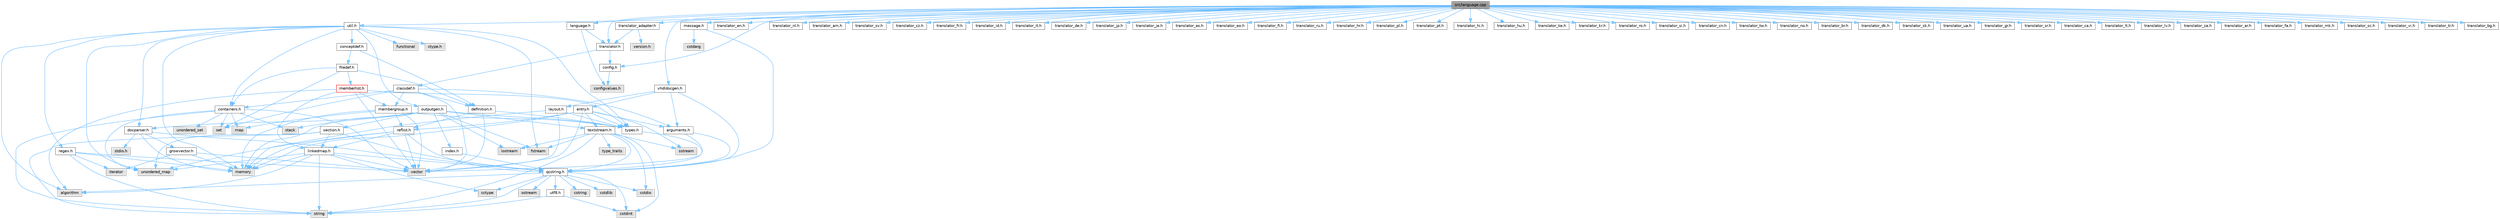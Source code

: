 digraph "src/language.cpp"
{
 // INTERACTIVE_SVG=YES
 // LATEX_PDF_SIZE
  bgcolor="transparent";
  edge [fontname=Helvetica,fontsize=10,labelfontname=Helvetica,labelfontsize=10];
  node [fontname=Helvetica,fontsize=10,shape=box,height=0.2,width=0.4];
  Node1 [label="src/language.cpp",height=0.2,width=0.4,color="gray40", fillcolor="grey60", style="filled", fontcolor="black",tooltip=" "];
  Node1 -> Node2 [color="steelblue1",style="solid"];
  Node2 [label="message.h",height=0.2,width=0.4,color="grey40", fillcolor="white", style="filled",URL="$d2/d0d/message_8h.html",tooltip=" "];
  Node2 -> Node3 [color="steelblue1",style="solid"];
  Node3 [label="cstdarg",height=0.2,width=0.4,color="grey60", fillcolor="#E0E0E0", style="filled",tooltip=" "];
  Node2 -> Node4 [color="steelblue1",style="solid"];
  Node4 [label="qcstring.h",height=0.2,width=0.4,color="grey40", fillcolor="white", style="filled",URL="$d7/d5c/qcstring_8h.html",tooltip=" "];
  Node4 -> Node5 [color="steelblue1",style="solid"];
  Node5 [label="string",height=0.2,width=0.4,color="grey60", fillcolor="#E0E0E0", style="filled",tooltip=" "];
  Node4 -> Node6 [color="steelblue1",style="solid"];
  Node6 [label="algorithm",height=0.2,width=0.4,color="grey60", fillcolor="#E0E0E0", style="filled",tooltip=" "];
  Node4 -> Node7 [color="steelblue1",style="solid"];
  Node7 [label="cctype",height=0.2,width=0.4,color="grey60", fillcolor="#E0E0E0", style="filled",tooltip=" "];
  Node4 -> Node8 [color="steelblue1",style="solid"];
  Node8 [label="cstring",height=0.2,width=0.4,color="grey60", fillcolor="#E0E0E0", style="filled",tooltip=" "];
  Node4 -> Node9 [color="steelblue1",style="solid"];
  Node9 [label="cstdio",height=0.2,width=0.4,color="grey60", fillcolor="#E0E0E0", style="filled",tooltip=" "];
  Node4 -> Node10 [color="steelblue1",style="solid"];
  Node10 [label="cstdlib",height=0.2,width=0.4,color="grey60", fillcolor="#E0E0E0", style="filled",tooltip=" "];
  Node4 -> Node11 [color="steelblue1",style="solid"];
  Node11 [label="cstdint",height=0.2,width=0.4,color="grey60", fillcolor="#E0E0E0", style="filled",tooltip=" "];
  Node4 -> Node12 [color="steelblue1",style="solid"];
  Node12 [label="ostream",height=0.2,width=0.4,color="grey60", fillcolor="#E0E0E0", style="filled",tooltip=" "];
  Node4 -> Node13 [color="steelblue1",style="solid"];
  Node13 [label="utf8.h",height=0.2,width=0.4,color="grey40", fillcolor="white", style="filled",URL="$db/d7c/utf8_8h.html",tooltip="Various UTF8 related helper functions."];
  Node13 -> Node11 [color="steelblue1",style="solid"];
  Node13 -> Node5 [color="steelblue1",style="solid"];
  Node1 -> Node14 [color="steelblue1",style="solid"];
  Node14 [label="config.h",height=0.2,width=0.4,color="grey40", fillcolor="white", style="filled",URL="$db/d16/config_8h.html",tooltip=" "];
  Node14 -> Node15 [color="steelblue1",style="solid"];
  Node15 [label="configvalues.h",height=0.2,width=0.4,color="grey60", fillcolor="#E0E0E0", style="filled",tooltip=" "];
  Node1 -> Node16 [color="steelblue1",style="solid"];
  Node16 [label="util.h",height=0.2,width=0.4,color="grey40", fillcolor="white", style="filled",URL="$d8/d3c/util_8h.html",tooltip="A bunch of utility functions."];
  Node16 -> Node17 [color="steelblue1",style="solid"];
  Node17 [label="memory",height=0.2,width=0.4,color="grey60", fillcolor="#E0E0E0", style="filled",tooltip=" "];
  Node16 -> Node18 [color="steelblue1",style="solid"];
  Node18 [label="unordered_map",height=0.2,width=0.4,color="grey60", fillcolor="#E0E0E0", style="filled",tooltip=" "];
  Node16 -> Node6 [color="steelblue1",style="solid"];
  Node16 -> Node19 [color="steelblue1",style="solid"];
  Node19 [label="functional",height=0.2,width=0.4,color="grey60", fillcolor="#E0E0E0", style="filled",tooltip=" "];
  Node16 -> Node20 [color="steelblue1",style="solid"];
  Node20 [label="fstream",height=0.2,width=0.4,color="grey60", fillcolor="#E0E0E0", style="filled",tooltip=" "];
  Node16 -> Node21 [color="steelblue1",style="solid"];
  Node21 [label="ctype.h",height=0.2,width=0.4,color="grey60", fillcolor="#E0E0E0", style="filled",tooltip=" "];
  Node16 -> Node22 [color="steelblue1",style="solid"];
  Node22 [label="types.h",height=0.2,width=0.4,color="grey40", fillcolor="white", style="filled",URL="$d9/d49/types_8h.html",tooltip="This file contains a number of basic enums and types."];
  Node22 -> Node4 [color="steelblue1",style="solid"];
  Node16 -> Node23 [color="steelblue1",style="solid"];
  Node23 [label="docparser.h",height=0.2,width=0.4,color="grey40", fillcolor="white", style="filled",URL="$de/d9c/docparser_8h.html",tooltip=" "];
  Node23 -> Node24 [color="steelblue1",style="solid"];
  Node24 [label="stdio.h",height=0.2,width=0.4,color="grey60", fillcolor="#E0E0E0", style="filled",tooltip=" "];
  Node23 -> Node17 [color="steelblue1",style="solid"];
  Node23 -> Node4 [color="steelblue1",style="solid"];
  Node23 -> Node25 [color="steelblue1",style="solid"];
  Node25 [label="growvector.h",height=0.2,width=0.4,color="grey40", fillcolor="white", style="filled",URL="$d7/d50/growvector_8h.html",tooltip=" "];
  Node25 -> Node26 [color="steelblue1",style="solid"];
  Node26 [label="vector",height=0.2,width=0.4,color="grey60", fillcolor="#E0E0E0", style="filled",tooltip=" "];
  Node25 -> Node17 [color="steelblue1",style="solid"];
  Node25 -> Node27 [color="steelblue1",style="solid"];
  Node27 [label="iterator",height=0.2,width=0.4,color="grey60", fillcolor="#E0E0E0", style="filled",tooltip=" "];
  Node16 -> Node28 [color="steelblue1",style="solid"];
  Node28 [label="containers.h",height=0.2,width=0.4,color="grey40", fillcolor="white", style="filled",URL="$d5/d75/containers_8h.html",tooltip=" "];
  Node28 -> Node26 [color="steelblue1",style="solid"];
  Node28 -> Node5 [color="steelblue1",style="solid"];
  Node28 -> Node29 [color="steelblue1",style="solid"];
  Node29 [label="set",height=0.2,width=0.4,color="grey60", fillcolor="#E0E0E0", style="filled",tooltip=" "];
  Node28 -> Node30 [color="steelblue1",style="solid"];
  Node30 [label="map",height=0.2,width=0.4,color="grey60", fillcolor="#E0E0E0", style="filled",tooltip=" "];
  Node28 -> Node31 [color="steelblue1",style="solid"];
  Node31 [label="unordered_set",height=0.2,width=0.4,color="grey60", fillcolor="#E0E0E0", style="filled",tooltip=" "];
  Node28 -> Node18 [color="steelblue1",style="solid"];
  Node28 -> Node32 [color="steelblue1",style="solid"];
  Node32 [label="stack",height=0.2,width=0.4,color="grey60", fillcolor="#E0E0E0", style="filled",tooltip=" "];
  Node16 -> Node33 [color="steelblue1",style="solid"];
  Node33 [label="outputgen.h",height=0.2,width=0.4,color="grey40", fillcolor="white", style="filled",URL="$df/d06/outputgen_8h.html",tooltip=" "];
  Node33 -> Node17 [color="steelblue1",style="solid"];
  Node33 -> Node32 [color="steelblue1",style="solid"];
  Node33 -> Node34 [color="steelblue1",style="solid"];
  Node34 [label="iostream",height=0.2,width=0.4,color="grey60", fillcolor="#E0E0E0", style="filled",tooltip=" "];
  Node33 -> Node20 [color="steelblue1",style="solid"];
  Node33 -> Node22 [color="steelblue1",style="solid"];
  Node33 -> Node35 [color="steelblue1",style="solid"];
  Node35 [label="index.h",height=0.2,width=0.4,color="grey40", fillcolor="white", style="filled",URL="$d1/db5/index_8h.html",tooltip=" "];
  Node35 -> Node4 [color="steelblue1",style="solid"];
  Node33 -> Node36 [color="steelblue1",style="solid"];
  Node36 [label="section.h",height=0.2,width=0.4,color="grey40", fillcolor="white", style="filled",URL="$d1/d2a/section_8h.html",tooltip=" "];
  Node36 -> Node5 [color="steelblue1",style="solid"];
  Node36 -> Node18 [color="steelblue1",style="solid"];
  Node36 -> Node4 [color="steelblue1",style="solid"];
  Node36 -> Node37 [color="steelblue1",style="solid"];
  Node37 [label="linkedmap.h",height=0.2,width=0.4,color="grey40", fillcolor="white", style="filled",URL="$da/de1/linkedmap_8h.html",tooltip=" "];
  Node37 -> Node18 [color="steelblue1",style="solid"];
  Node37 -> Node26 [color="steelblue1",style="solid"];
  Node37 -> Node17 [color="steelblue1",style="solid"];
  Node37 -> Node5 [color="steelblue1",style="solid"];
  Node37 -> Node6 [color="steelblue1",style="solid"];
  Node37 -> Node7 [color="steelblue1",style="solid"];
  Node37 -> Node4 [color="steelblue1",style="solid"];
  Node33 -> Node38 [color="steelblue1",style="solid"];
  Node38 [label="textstream.h",height=0.2,width=0.4,color="grey40", fillcolor="white", style="filled",URL="$d4/d7d/textstream_8h.html",tooltip=" "];
  Node38 -> Node5 [color="steelblue1",style="solid"];
  Node38 -> Node34 [color="steelblue1",style="solid"];
  Node38 -> Node39 [color="steelblue1",style="solid"];
  Node39 [label="sstream",height=0.2,width=0.4,color="grey60", fillcolor="#E0E0E0", style="filled",tooltip=" "];
  Node38 -> Node11 [color="steelblue1",style="solid"];
  Node38 -> Node9 [color="steelblue1",style="solid"];
  Node38 -> Node20 [color="steelblue1",style="solid"];
  Node38 -> Node40 [color="steelblue1",style="solid"];
  Node40 [label="type_traits",height=0.2,width=0.4,color="grey60", fillcolor="#E0E0E0", style="filled",tooltip=" "];
  Node38 -> Node4 [color="steelblue1",style="solid"];
  Node33 -> Node23 [color="steelblue1",style="solid"];
  Node16 -> Node41 [color="steelblue1",style="solid"];
  Node41 [label="regex.h",height=0.2,width=0.4,color="grey40", fillcolor="white", style="filled",URL="$d1/d21/regex_8h.html",tooltip=" "];
  Node41 -> Node17 [color="steelblue1",style="solid"];
  Node41 -> Node5 [color="steelblue1",style="solid"];
  Node41 -> Node26 [color="steelblue1",style="solid"];
  Node41 -> Node27 [color="steelblue1",style="solid"];
  Node16 -> Node42 [color="steelblue1",style="solid"];
  Node42 [label="conceptdef.h",height=0.2,width=0.4,color="grey40", fillcolor="white", style="filled",URL="$da/df1/conceptdef_8h.html",tooltip=" "];
  Node42 -> Node43 [color="steelblue1",style="solid"];
  Node43 [label="definition.h",height=0.2,width=0.4,color="grey40", fillcolor="white", style="filled",URL="$df/da1/definition_8h.html",tooltip=" "];
  Node43 -> Node26 [color="steelblue1",style="solid"];
  Node43 -> Node22 [color="steelblue1",style="solid"];
  Node43 -> Node44 [color="steelblue1",style="solid"];
  Node44 [label="reflist.h",height=0.2,width=0.4,color="grey40", fillcolor="white", style="filled",URL="$d1/d02/reflist_8h.html",tooltip=" "];
  Node44 -> Node26 [color="steelblue1",style="solid"];
  Node44 -> Node18 [color="steelblue1",style="solid"];
  Node44 -> Node17 [color="steelblue1",style="solid"];
  Node44 -> Node4 [color="steelblue1",style="solid"];
  Node44 -> Node37 [color="steelblue1",style="solid"];
  Node42 -> Node45 [color="steelblue1",style="solid"];
  Node45 [label="filedef.h",height=0.2,width=0.4,color="grey40", fillcolor="white", style="filled",URL="$d4/d3a/filedef_8h.html",tooltip=" "];
  Node45 -> Node29 [color="steelblue1",style="solid"];
  Node45 -> Node43 [color="steelblue1",style="solid"];
  Node45 -> Node46 [color="steelblue1",style="solid"];
  Node46 [label="memberlist.h",height=0.2,width=0.4,color="red", fillcolor="#FFF0F0", style="filled",URL="$dd/d78/memberlist_8h.html",tooltip=" "];
  Node46 -> Node26 [color="steelblue1",style="solid"];
  Node46 -> Node6 [color="steelblue1",style="solid"];
  Node46 -> Node37 [color="steelblue1",style="solid"];
  Node46 -> Node22 [color="steelblue1",style="solid"];
  Node46 -> Node51 [color="steelblue1",style="solid"];
  Node51 [label="membergroup.h",height=0.2,width=0.4,color="grey40", fillcolor="white", style="filled",URL="$d9/d11/membergroup_8h.html",tooltip=" "];
  Node51 -> Node26 [color="steelblue1",style="solid"];
  Node51 -> Node30 [color="steelblue1",style="solid"];
  Node51 -> Node17 [color="steelblue1",style="solid"];
  Node51 -> Node22 [color="steelblue1",style="solid"];
  Node51 -> Node44 [color="steelblue1",style="solid"];
  Node45 -> Node28 [color="steelblue1",style="solid"];
  Node1 -> Node52 [color="steelblue1",style="solid"];
  Node52 [label="language.h",height=0.2,width=0.4,color="grey40", fillcolor="white", style="filled",URL="$d8/dce/language_8h.html",tooltip=" "];
  Node52 -> Node53 [color="steelblue1",style="solid"];
  Node53 [label="translator.h",height=0.2,width=0.4,color="grey40", fillcolor="white", style="filled",URL="$d9/df1/translator_8h.html",tooltip=" "];
  Node53 -> Node50 [color="steelblue1",style="solid"];
  Node50 [label="classdef.h",height=0.2,width=0.4,color="grey40", fillcolor="white", style="filled",URL="$d1/da6/classdef_8h.html",tooltip=" "];
  Node50 -> Node26 [color="steelblue1",style="solid"];
  Node50 -> Node29 [color="steelblue1",style="solid"];
  Node50 -> Node28 [color="steelblue1",style="solid"];
  Node50 -> Node43 [color="steelblue1",style="solid"];
  Node50 -> Node49 [color="steelblue1",style="solid"];
  Node49 [label="arguments.h",height=0.2,width=0.4,color="grey40", fillcolor="white", style="filled",URL="$df/d9b/arguments_8h.html",tooltip=" "];
  Node49 -> Node26 [color="steelblue1",style="solid"];
  Node49 -> Node4 [color="steelblue1",style="solid"];
  Node50 -> Node51 [color="steelblue1",style="solid"];
  Node53 -> Node14 [color="steelblue1",style="solid"];
  Node52 -> Node15 [color="steelblue1",style="solid"];
  Node1 -> Node54 [color="steelblue1",style="solid"];
  Node54 [label="vhdldocgen.h",height=0.2,width=0.4,color="grey40", fillcolor="white", style="filled",URL="$dd/dec/vhdldocgen_8h.html",tooltip=" "];
  Node54 -> Node4 [color="steelblue1",style="solid"];
  Node54 -> Node55 [color="steelblue1",style="solid"];
  Node55 [label="layout.h",height=0.2,width=0.4,color="grey40", fillcolor="white", style="filled",URL="$db/d51/layout_8h.html",tooltip=" "];
  Node55 -> Node17 [color="steelblue1",style="solid"];
  Node55 -> Node26 [color="steelblue1",style="solid"];
  Node55 -> Node22 [color="steelblue1",style="solid"];
  Node54 -> Node49 [color="steelblue1",style="solid"];
  Node54 -> Node56 [color="steelblue1",style="solid"];
  Node56 [label="entry.h",height=0.2,width=0.4,color="grey40", fillcolor="white", style="filled",URL="$d1/dc6/entry_8h.html",tooltip=" "];
  Node56 -> Node26 [color="steelblue1",style="solid"];
  Node56 -> Node17 [color="steelblue1",style="solid"];
  Node56 -> Node39 [color="steelblue1",style="solid"];
  Node56 -> Node22 [color="steelblue1",style="solid"];
  Node56 -> Node49 [color="steelblue1",style="solid"];
  Node56 -> Node44 [color="steelblue1",style="solid"];
  Node56 -> Node38 [color="steelblue1",style="solid"];
  Node1 -> Node53 [color="steelblue1",style="solid"];
  Node1 -> Node57 [color="steelblue1",style="solid"];
  Node57 [label="translator_en.h",height=0.2,width=0.4,color="grey40", fillcolor="white", style="filled",URL="$da/d46/translator__en_8h.html",tooltip=" "];
  Node1 -> Node58 [color="steelblue1",style="solid"];
  Node58 [label="translator_adapter.h",height=0.2,width=0.4,color="grey40", fillcolor="white", style="filled",URL="$da/de6/translator__adapter_8h.html",tooltip=" "];
  Node58 -> Node59 [color="steelblue1",style="solid"];
  Node59 [label="version.h",height=0.2,width=0.4,color="grey60", fillcolor="#E0E0E0", style="filled",tooltip=" "];
  Node58 -> Node53 [color="steelblue1",style="solid"];
  Node1 -> Node60 [color="steelblue1",style="solid"];
  Node60 [label="translator_nl.h",height=0.2,width=0.4,color="grey40", fillcolor="white", style="filled",URL="$da/db1/translator__nl_8h.html",tooltip=" "];
  Node1 -> Node61 [color="steelblue1",style="solid"];
  Node61 [label="translator_am.h",height=0.2,width=0.4,color="grey40", fillcolor="white", style="filled",URL="$d8/d0a/translator__am_8h.html",tooltip=" "];
  Node1 -> Node62 [color="steelblue1",style="solid"];
  Node62 [label="translator_sv.h",height=0.2,width=0.4,color="grey40", fillcolor="white", style="filled",URL="$d5/d54/translator__sv_8h.html",tooltip=" "];
  Node1 -> Node63 [color="steelblue1",style="solid"];
  Node63 [label="translator_cz.h",height=0.2,width=0.4,color="grey40", fillcolor="white", style="filled",URL="$d6/dfb/translator__cz_8h.html",tooltip=" "];
  Node1 -> Node64 [color="steelblue1",style="solid"];
  Node64 [label="translator_fr.h",height=0.2,width=0.4,color="grey40", fillcolor="white", style="filled",URL="$dd/d48/translator__fr_8h.html",tooltip=" "];
  Node1 -> Node65 [color="steelblue1",style="solid"];
  Node65 [label="translator_id.h",height=0.2,width=0.4,color="grey40", fillcolor="white", style="filled",URL="$d7/dce/translator__id_8h.html",tooltip=" "];
  Node1 -> Node66 [color="steelblue1",style="solid"];
  Node66 [label="translator_it.h",height=0.2,width=0.4,color="grey40", fillcolor="white", style="filled",URL="$da/d36/translator__it_8h.html",tooltip=" "];
  Node1 -> Node67 [color="steelblue1",style="solid"];
  Node67 [label="translator_de.h",height=0.2,width=0.4,color="grey40", fillcolor="white", style="filled",URL="$d3/d9b/translator__de_8h.html",tooltip=" "];
  Node1 -> Node68 [color="steelblue1",style="solid"];
  Node68 [label="translator_jp.h",height=0.2,width=0.4,color="grey40", fillcolor="white", style="filled",URL="$d4/d84/translator__jp_8h.html",tooltip=" "];
  Node1 -> Node69 [color="steelblue1",style="solid"];
  Node69 [label="translator_je.h",height=0.2,width=0.4,color="grey40", fillcolor="white", style="filled",URL="$d1/dc5/translator__je_8h.html",tooltip=" "];
  Node1 -> Node70 [color="steelblue1",style="solid"];
  Node70 [label="translator_es.h",height=0.2,width=0.4,color="grey40", fillcolor="white", style="filled",URL="$dd/dc2/translator__es_8h.html",tooltip=" "];
  Node1 -> Node71 [color="steelblue1",style="solid"];
  Node71 [label="translator_eo.h",height=0.2,width=0.4,color="grey40", fillcolor="white", style="filled",URL="$d6/d89/translator__eo_8h.html",tooltip=" "];
  Node1 -> Node72 [color="steelblue1",style="solid"];
  Node72 [label="translator_fi.h",height=0.2,width=0.4,color="grey40", fillcolor="white", style="filled",URL="$db/d17/translator__fi_8h.html",tooltip=" "];
  Node1 -> Node73 [color="steelblue1",style="solid"];
  Node73 [label="translator_ru.h",height=0.2,width=0.4,color="grey40", fillcolor="white", style="filled",URL="$dd/de5/translator__ru_8h.html",tooltip=" "];
  Node1 -> Node74 [color="steelblue1",style="solid"];
  Node74 [label="translator_hr.h",height=0.2,width=0.4,color="grey40", fillcolor="white", style="filled",URL="$d0/d17/translator__hr_8h.html",tooltip=" "];
  Node1 -> Node75 [color="steelblue1",style="solid"];
  Node75 [label="translator_pl.h",height=0.2,width=0.4,color="grey40", fillcolor="white", style="filled",URL="$de/d6a/translator__pl_8h.html",tooltip=" "];
  Node1 -> Node76 [color="steelblue1",style="solid"];
  Node76 [label="translator_pt.h",height=0.2,width=0.4,color="grey40", fillcolor="white", style="filled",URL="$df/dfd/translator__pt_8h.html",tooltip=" "];
  Node1 -> Node77 [color="steelblue1",style="solid"];
  Node77 [label="translator_hi.h",height=0.2,width=0.4,color="grey40", fillcolor="white", style="filled",URL="$d7/dc2/translator__hi_8h.html",tooltip=" "];
  Node1 -> Node78 [color="steelblue1",style="solid"];
  Node78 [label="translator_hu.h",height=0.2,width=0.4,color="grey40", fillcolor="white", style="filled",URL="$d8/d34/translator__hu_8h.html",tooltip=" "];
  Node1 -> Node79 [color="steelblue1",style="solid"];
  Node79 [label="translator_ke.h",height=0.2,width=0.4,color="grey40", fillcolor="white", style="filled",URL="$d1/d55/translator__ke_8h.html",tooltip=" "];
  Node1 -> Node80 [color="steelblue1",style="solid"];
  Node80 [label="translator_kr.h",height=0.2,width=0.4,color="grey40", fillcolor="white", style="filled",URL="$d6/d67/translator__kr_8h.html",tooltip=" "];
  Node1 -> Node81 [color="steelblue1",style="solid"];
  Node81 [label="translator_ro.h",height=0.2,width=0.4,color="grey40", fillcolor="white", style="filled",URL="$df/d0f/translator__ro_8h.html",tooltip=" "];
  Node1 -> Node82 [color="steelblue1",style="solid"];
  Node82 [label="translator_si.h",height=0.2,width=0.4,color="grey40", fillcolor="white", style="filled",URL="$d2/dce/translator__si_8h.html",tooltip=" "];
  Node1 -> Node83 [color="steelblue1",style="solid"];
  Node83 [label="translator_cn.h",height=0.2,width=0.4,color="grey40", fillcolor="white", style="filled",URL="$d8/d41/translator__cn_8h.html",tooltip=" "];
  Node1 -> Node84 [color="steelblue1",style="solid"];
  Node84 [label="translator_tw.h",height=0.2,width=0.4,color="grey40", fillcolor="white", style="filled",URL="$dd/d77/translator__tw_8h.html",tooltip=" "];
  Node1 -> Node85 [color="steelblue1",style="solid"];
  Node85 [label="translator_no.h",height=0.2,width=0.4,color="grey40", fillcolor="white", style="filled",URL="$d7/d05/translator__no_8h.html",tooltip=" "];
  Node1 -> Node86 [color="steelblue1",style="solid"];
  Node86 [label="translator_br.h",height=0.2,width=0.4,color="grey40", fillcolor="white", style="filled",URL="$d5/d55/translator__br_8h.html",tooltip=" "];
  Node1 -> Node87 [color="steelblue1",style="solid"];
  Node87 [label="translator_dk.h",height=0.2,width=0.4,color="grey40", fillcolor="white", style="filled",URL="$d9/de0/translator__dk_8h.html",tooltip="Danish translation."];
  Node1 -> Node88 [color="steelblue1",style="solid"];
  Node88 [label="translator_sk.h",height=0.2,width=0.4,color="grey40", fillcolor="white", style="filled",URL="$d2/d4d/translator__sk_8h.html",tooltip=" "];
  Node1 -> Node89 [color="steelblue1",style="solid"];
  Node89 [label="translator_ua.h",height=0.2,width=0.4,color="grey40", fillcolor="white", style="filled",URL="$d5/d50/translator__ua_8h.html",tooltip=" "];
  Node1 -> Node90 [color="steelblue1",style="solid"];
  Node90 [label="translator_gr.h",height=0.2,width=0.4,color="grey40", fillcolor="white", style="filled",URL="$dd/dad/translator__gr_8h.html",tooltip=" "];
  Node1 -> Node91 [color="steelblue1",style="solid"];
  Node91 [label="translator_sr.h",height=0.2,width=0.4,color="grey40", fillcolor="white", style="filled",URL="$d4/da2/translator__sr_8h.html",tooltip=" "];
  Node1 -> Node92 [color="steelblue1",style="solid"];
  Node92 [label="translator_ca.h",height=0.2,width=0.4,color="grey40", fillcolor="white", style="filled",URL="$d6/dbe/translator__ca_8h.html",tooltip=" "];
  Node1 -> Node93 [color="steelblue1",style="solid"];
  Node93 [label="translator_lt.h",height=0.2,width=0.4,color="grey40", fillcolor="white", style="filled",URL="$d0/d19/translator__lt_8h.html",tooltip=" "];
  Node1 -> Node94 [color="steelblue1",style="solid"];
  Node94 [label="translator_lv.h",height=0.2,width=0.4,color="grey40", fillcolor="white", style="filled",URL="$d9/ded/translator__lv_8h.html",tooltip=" "];
  Node1 -> Node95 [color="steelblue1",style="solid"];
  Node95 [label="translator_za.h",height=0.2,width=0.4,color="grey40", fillcolor="white", style="filled",URL="$d1/d40/translator__za_8h.html",tooltip=" "];
  Node1 -> Node96 [color="steelblue1",style="solid"];
  Node96 [label="translator_ar.h",height=0.2,width=0.4,color="grey40", fillcolor="white", style="filled",URL="$db/d93/translator__ar_8h.html",tooltip=" "];
  Node1 -> Node97 [color="steelblue1",style="solid"];
  Node97 [label="translator_fa.h",height=0.2,width=0.4,color="grey40", fillcolor="white", style="filled",URL="$da/d13/translator__fa_8h.html",tooltip=" "];
  Node1 -> Node98 [color="steelblue1",style="solid"];
  Node98 [label="translator_mk.h",height=0.2,width=0.4,color="grey40", fillcolor="white", style="filled",URL="$da/d33/translator__mk_8h.html",tooltip=" "];
  Node1 -> Node99 [color="steelblue1",style="solid"];
  Node99 [label="translator_sc.h",height=0.2,width=0.4,color="grey40", fillcolor="white", style="filled",URL="$da/d6c/translator__sc_8h.html",tooltip=" "];
  Node1 -> Node100 [color="steelblue1",style="solid"];
  Node100 [label="translator_vi.h",height=0.2,width=0.4,color="grey40", fillcolor="white", style="filled",URL="$d6/d17/translator__vi_8h.html",tooltip=" "];
  Node1 -> Node101 [color="steelblue1",style="solid"];
  Node101 [label="translator_tr.h",height=0.2,width=0.4,color="grey40", fillcolor="white", style="filled",URL="$dc/d68/translator__tr_8h.html",tooltip=" "];
  Node1 -> Node102 [color="steelblue1",style="solid"];
  Node102 [label="translator_bg.h",height=0.2,width=0.4,color="grey40", fillcolor="white", style="filled",URL="$d1/d3b/translator__bg_8h.html",tooltip=" "];
}
